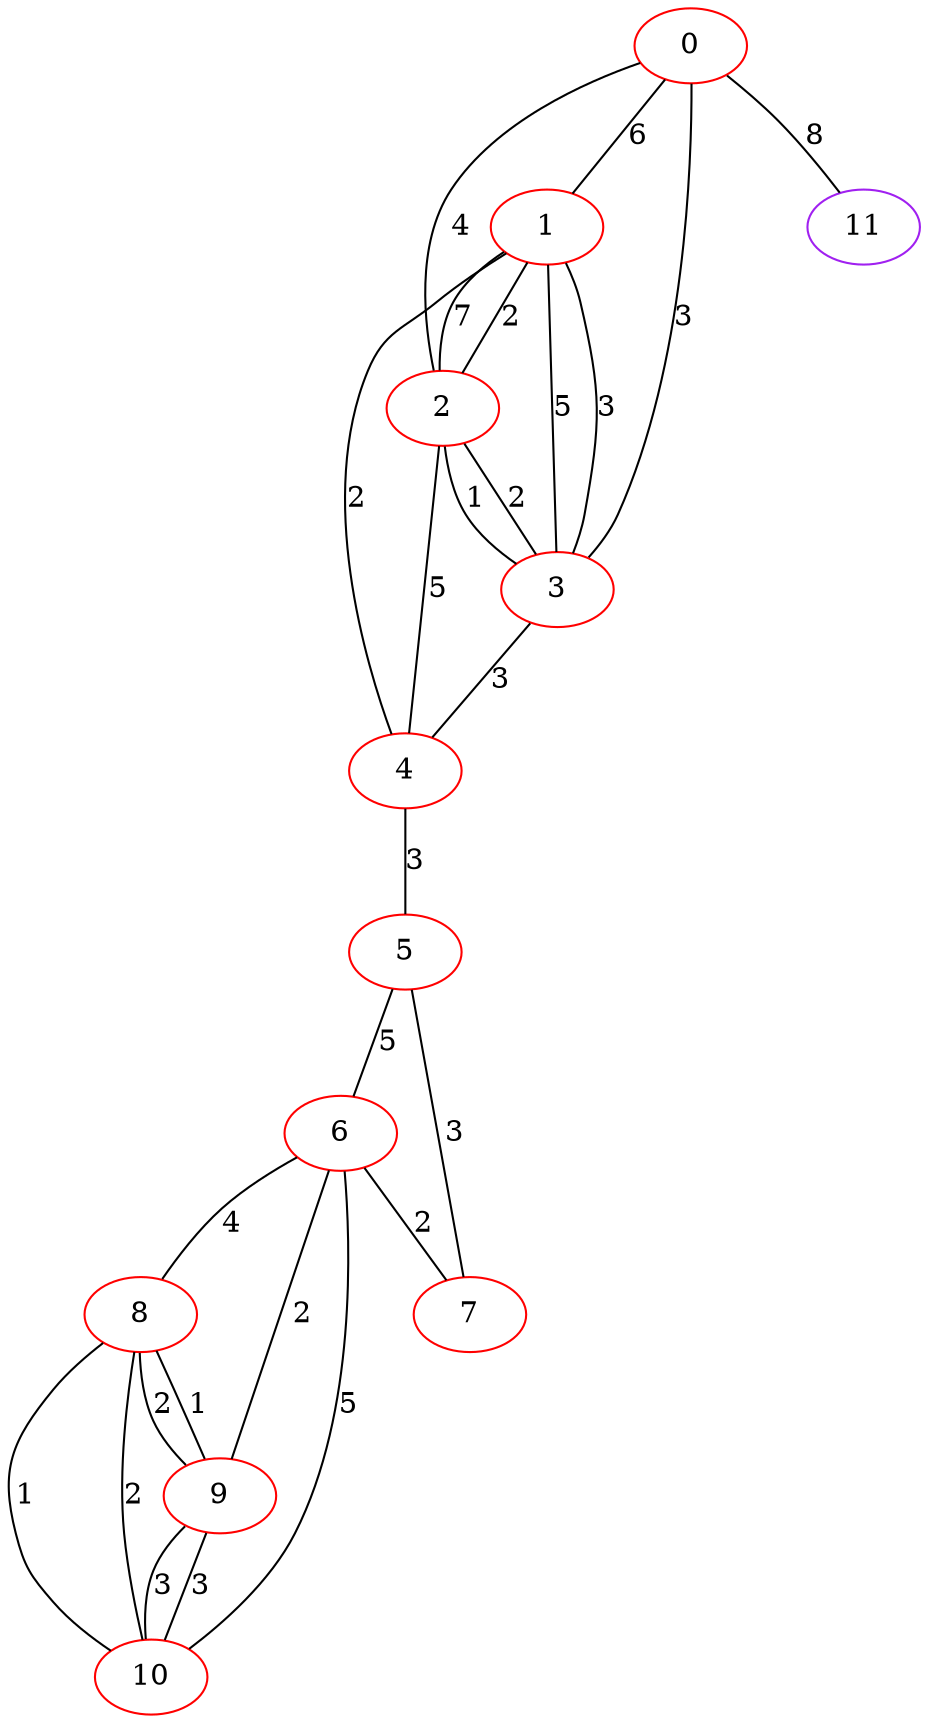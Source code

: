 graph "" {
0 [color=red, weight=1];
1 [color=red, weight=1];
2 [color=red, weight=1];
3 [color=red, weight=1];
4 [color=red, weight=1];
5 [color=red, weight=1];
6 [color=red, weight=1];
7 [color=red, weight=1];
8 [color=red, weight=1];
9 [color=red, weight=1];
10 [color=red, weight=1];
11 [color=purple, weight=4];
0 -- 11  [key=0, label=8];
0 -- 1  [key=0, label=6];
0 -- 2  [key=0, label=4];
0 -- 3  [key=0, label=3];
1 -- 2  [key=0, label=7];
1 -- 2  [key=1, label=2];
1 -- 3  [key=0, label=5];
1 -- 3  [key=1, label=3];
1 -- 4  [key=0, label=2];
2 -- 3  [key=0, label=2];
2 -- 3  [key=1, label=1];
2 -- 4  [key=0, label=5];
3 -- 4  [key=0, label=3];
4 -- 5  [key=0, label=3];
5 -- 6  [key=0, label=5];
5 -- 7  [key=0, label=3];
6 -- 8  [key=0, label=4];
6 -- 9  [key=0, label=2];
6 -- 10  [key=0, label=5];
6 -- 7  [key=0, label=2];
8 -- 9  [key=0, label=2];
8 -- 9  [key=1, label=1];
8 -- 10  [key=0, label=1];
8 -- 10  [key=1, label=2];
9 -- 10  [key=0, label=3];
9 -- 10  [key=1, label=3];
}
